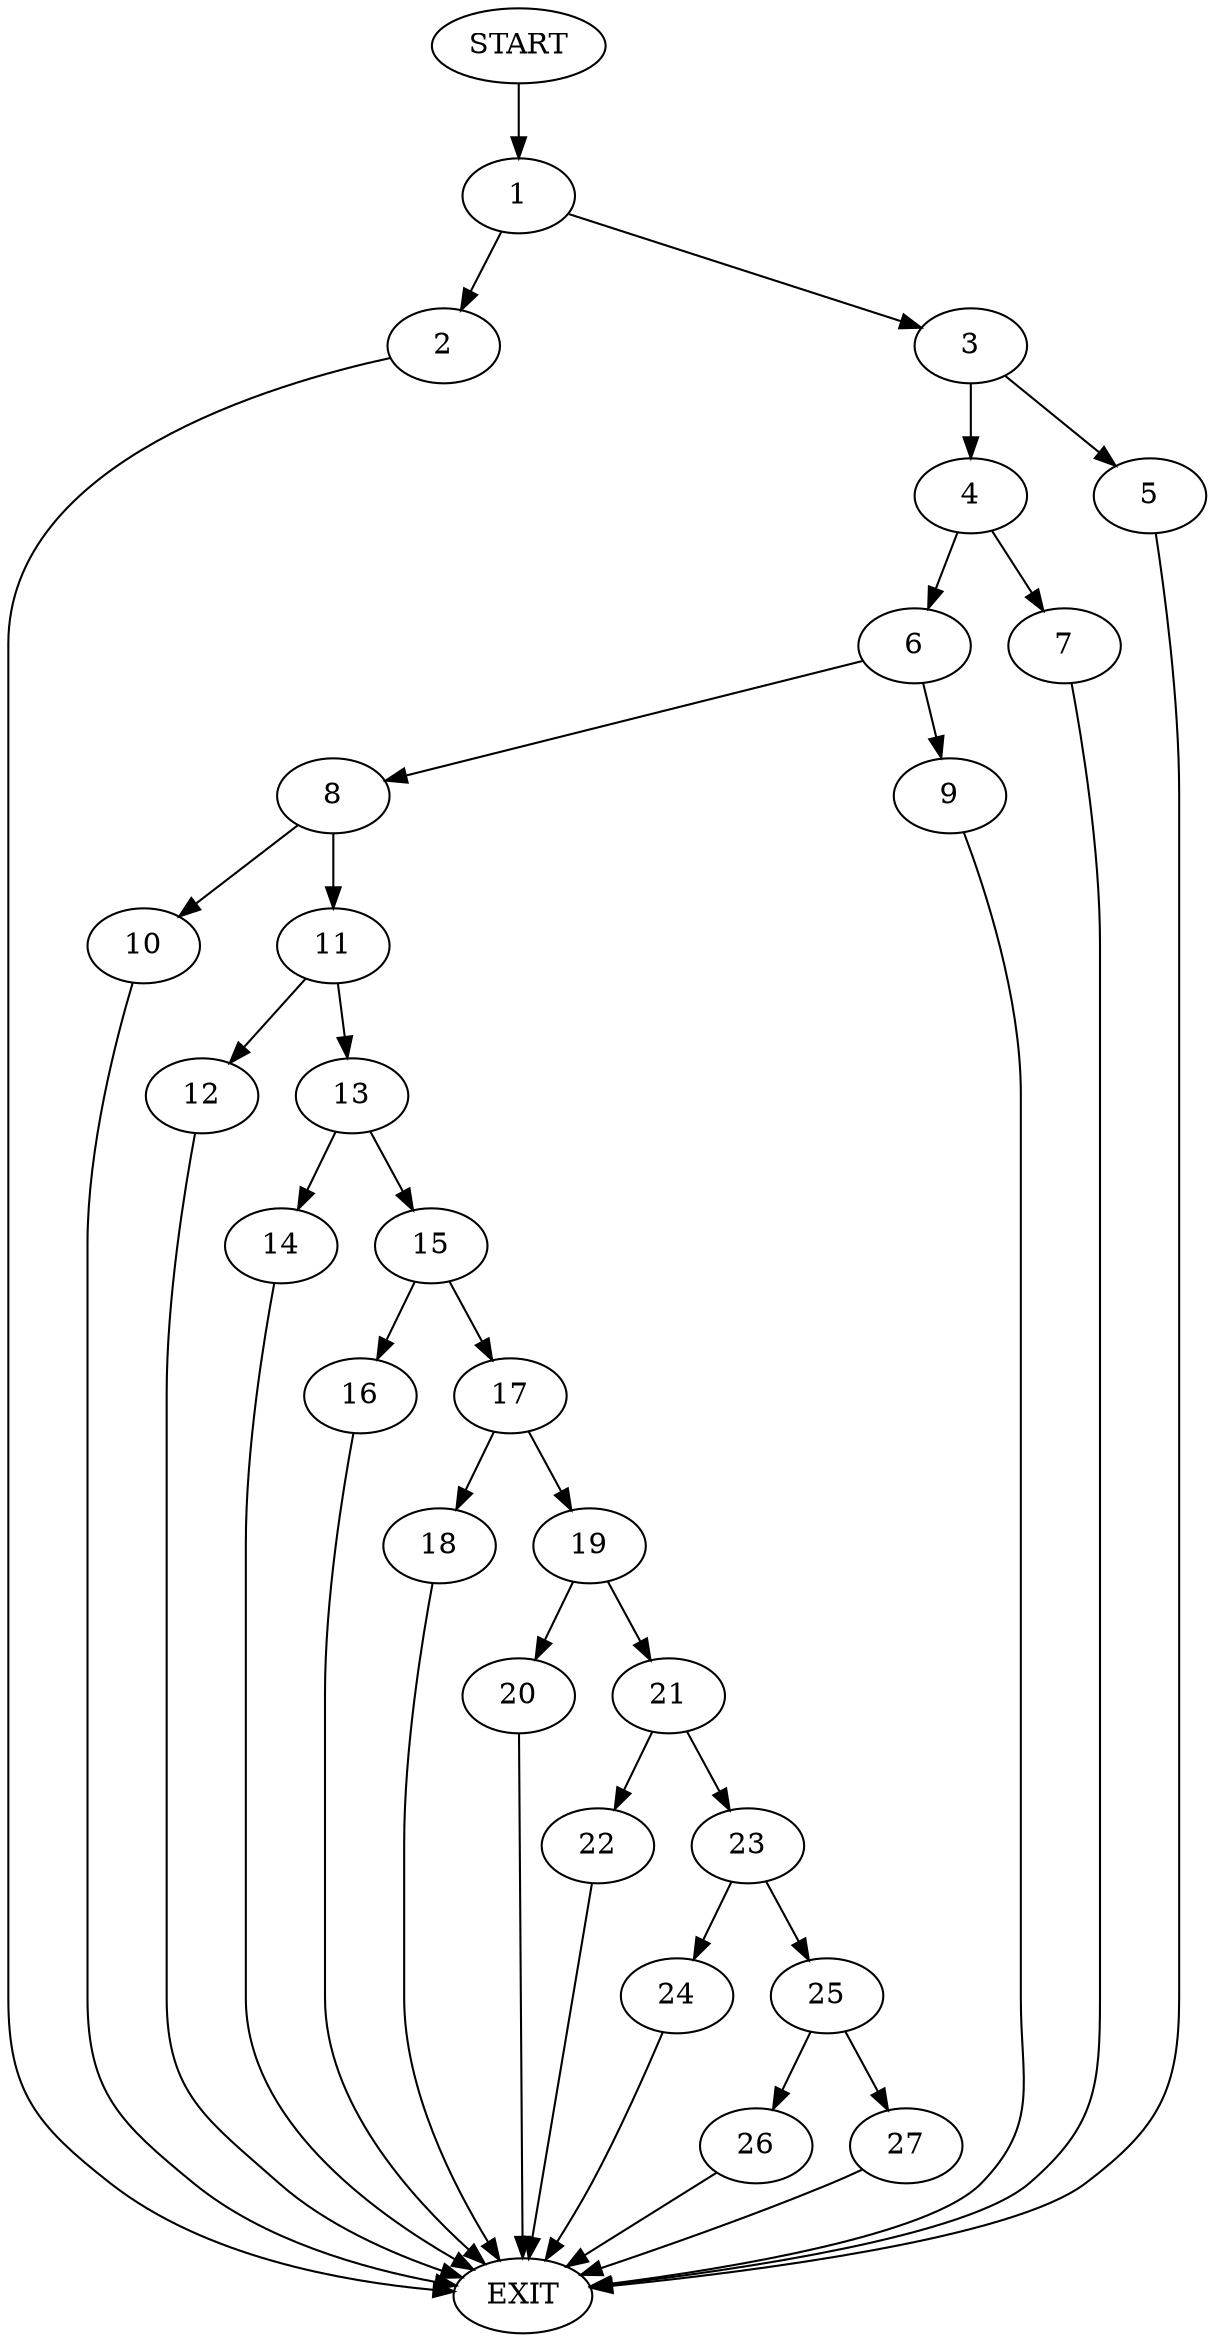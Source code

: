 digraph {
0 [label="START"]
28 [label="EXIT"]
0 -> 1
1 -> 2
1 -> 3
3 -> 4
3 -> 5
2 -> 28
5 -> 28
4 -> 6
4 -> 7
7 -> 28
6 -> 8
6 -> 9
9 -> 28
8 -> 10
8 -> 11
11 -> 12
11 -> 13
10 -> 28
13 -> 14
13 -> 15
12 -> 28
15 -> 16
15 -> 17
14 -> 28
17 -> 18
17 -> 19
16 -> 28
18 -> 28
19 -> 20
19 -> 21
21 -> 22
21 -> 23
20 -> 28
22 -> 28
23 -> 24
23 -> 25
24 -> 28
25 -> 26
25 -> 27
27 -> 28
26 -> 28
}
